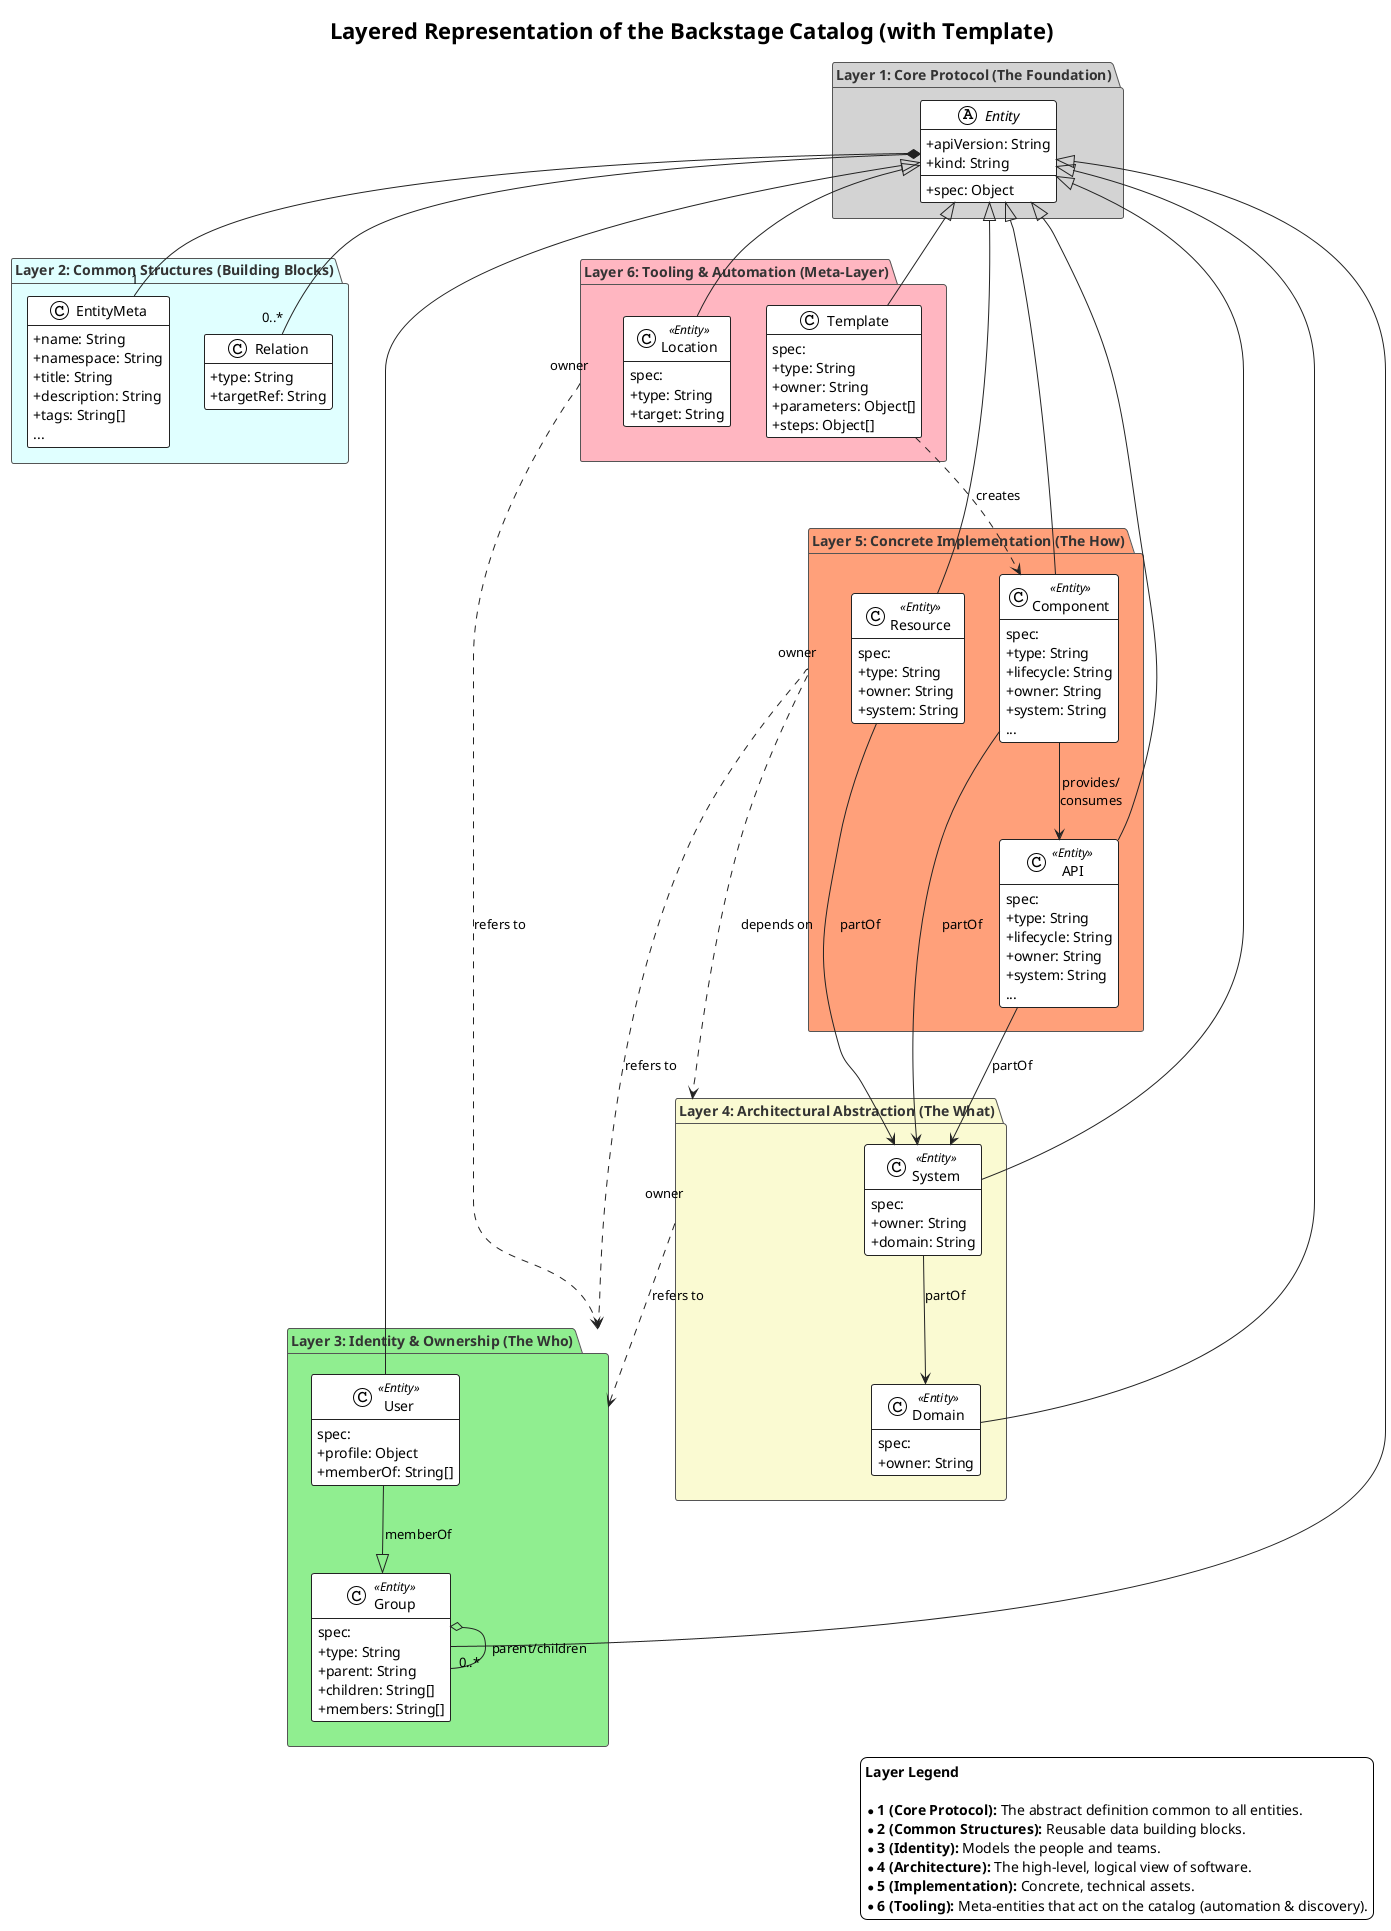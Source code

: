 @startuml
!theme plain
title Layered Representation of the Backstage Catalog (with Template)

' Layout direction to reinforce the layered concept
top to bottom direction

' Styles to improve readability
skinparam classAttributeIconSize 0
skinparam class {
    BackgroundColor White
    ArrowColor #222222
    BorderColor #222222
}
skinparam package {
    BackgroundColor LightBlue
    BorderColor #555555
    FontColor #333333
}
skinparam legend {
    BorderColor black
    BackgroundColor white
}

' ===================================
' ====== LAYER 1: CORE PROTOCOL ======
' ===================================
package "Layer 1: Core Protocol (The Foundation)" as Layer01 #LightGrey {
  abstract class Entity {
    + apiVersion: String
    + kind: String
    --
    + spec: Object
  }
}

' ===================================
' ====== LAYER 2: COMMON STRUCTURES ======
' ===================================
package "Layer 2: Common Structures (Building Blocks)" as Layer02 #LightCyan {
  class EntityMeta {
    + name: String
    + namespace: String
    + title: String
    + description: String
    + tags: String[]
    ...
  }

  class Relation {
    + type: String
    + targetRef: String
  }
}

' ===================================
' ====== LAYER 3: IDENTITY & OWNERSHIP (THE WHO) ======
' ===================================
package "Layer 3: Identity & Ownership (The Who)" as Layer03 #LightGreen {
  class User <<Entity>> {
    {field} spec:
    + profile: Object
    + memberOf: String[]
  }

  class Group <<Entity>> {
    {field} spec:
    + type: String
    + parent: String
    + children: String[]
    + members: String[]
  }
}

' ===================================
' ====== LAYER 4: ARCHITECTURAL ABSTRACTION (THE WHAT) ======
' ===================================
package "Layer 4: Architectural Abstraction (The What)" as Layer04 #LightGoldenRodYellow {
  class Domain <<Entity>> {
    {field} spec:
    + owner: String
  }

  class System <<Entity>> {
    {field} spec:
    + owner: String
    + domain: String
  }
}

' ===================================
' ====== LAYER 5: CONCRETE IMPLEMENTATION (THE HOW) ======
' ===================================
package "Layer 5: Concrete Implementation (The How)" as Layer05 #LightSalmon {
  class Component <<Entity>> {
    {field} spec:
    + type: String
    + lifecycle: String
    + owner: String
    + system: String
    ...
  }

  class API <<Entity>> {
    {field} spec:
    + type: String
    + lifecycle: String
    + owner: String
    + system: String
    ...
  }

  class Resource <<Entity>> {
    {field} spec:
    + type: String
    + owner: String
    + system: String
  }
}

' ====================================================
' ====== LAYER 6: TOOLING & AUTOMATION (META-LAYER) ======
' ====================================================
package "Layer 6: Tooling & Automation (Meta-Layer)" as Layer06 #LightPink {
    class Location <<Entity>> {
        {field} spec:
        + type: String
        + target: String
    }

    class Template {
        {field} spec:
        + type: String
        + owner: String
        + parameters: Object[]
        + steps: Object[]
    }
}


' ===============================================
' ====== RELATIONSHIPS & DEPENDENCIES BETWEEN LAYERS ======
' ===============================================

' Inheritance: All concrete kinds inherit from the abstract Entity
Entity <|-- User
Entity <|-- Group
Entity <|-- Domain
Entity <|-- System
Entity <|-- Component
Entity <|-- API
Entity <|-- Resource
Entity <|-- Location
Entity <|-- Template


' Composition: The base entity is composed of common structures
Entity *-- "1" EntityMeta
Entity *-- "0..*" Relation

' Association relationships that define the catalog graph
User --|> Group : "memberOf"
Group o-- "0..*" Group : "parent/children"
System --> Domain : "partOf"
Component --> System : "partOf"
API --> System : "partOf"
Resource --> System : "partOf"
Component --> API : "provides/\nconsumes"

' Functional relationship of the Template
Template ..> Component : "creates"

' Logical dependencies between layers
Layer05 ..> Layer04 : depends on
Layer04 ..> Layer03 : "owner" refers to
Layer05 ..> Layer03 : "owner" refers to
Layer06 ..> Layer03 : "owner" refers to


legend right
  **Layer Legend**

  * **1 (Core Protocol):** The abstract definition common to all entities.
  * **2 (Common Structures):** Reusable data building blocks.
  * **3 (Identity):** Models the people and teams.
  * **4 (Architecture):** The high-level, logical view of software.
  * **5 (Implementation):** Concrete, technical assets.
  * **6 (Tooling):** Meta-entities that act on the catalog (automation & discovery).
end legend

hide empty members

@enduml
